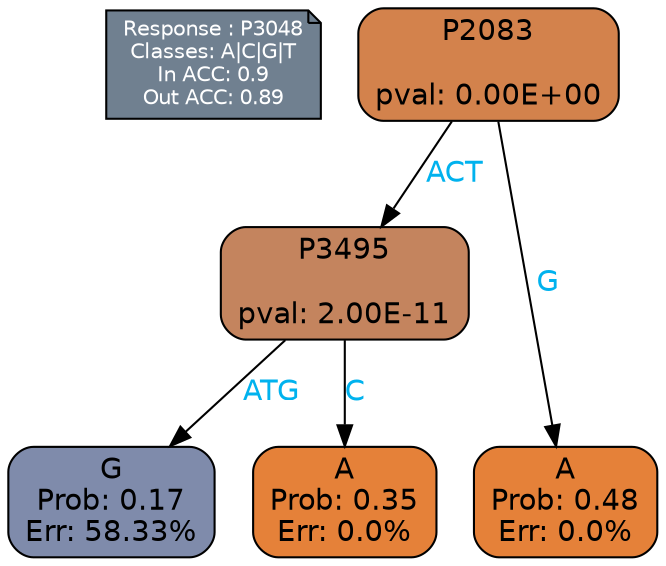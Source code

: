 digraph Tree {
node [shape=box, style="filled, rounded", color="black", fontname=helvetica] ;
graph [ranksep=equally, splines=polylines, bgcolor=transparent, dpi=600] ;
edge [fontname=helvetica] ;
LEGEND [label="Response : P3048
Classes: A|C|G|T
In ACC: 0.9
Out ACC: 0.89
",shape=note,align=left,style=filled,fillcolor="slategray",fontcolor="white",fontsize=10];1 [label="P2083

pval: 0.00E+00", fillcolor="#d3824c"] ;
2 [label="P3495

pval: 2.00E-11", fillcolor="#c4845e"] ;
3 [label="G
Prob: 0.17
Err: 58.33%", fillcolor="#7f8bab"] ;
4 [label="A
Prob: 0.35
Err: 0.0%", fillcolor="#e58139"] ;
5 [label="A
Prob: 0.48
Err: 0.0%", fillcolor="#e58139"] ;
1 -> 2 [label="ACT",fontcolor=deepskyblue2] ;
1 -> 5 [label="G",fontcolor=deepskyblue2] ;
2 -> 3 [label="ATG",fontcolor=deepskyblue2] ;
2 -> 4 [label="C",fontcolor=deepskyblue2] ;
{rank = same; 3;4;5;}{rank = same; LEGEND;1;}}